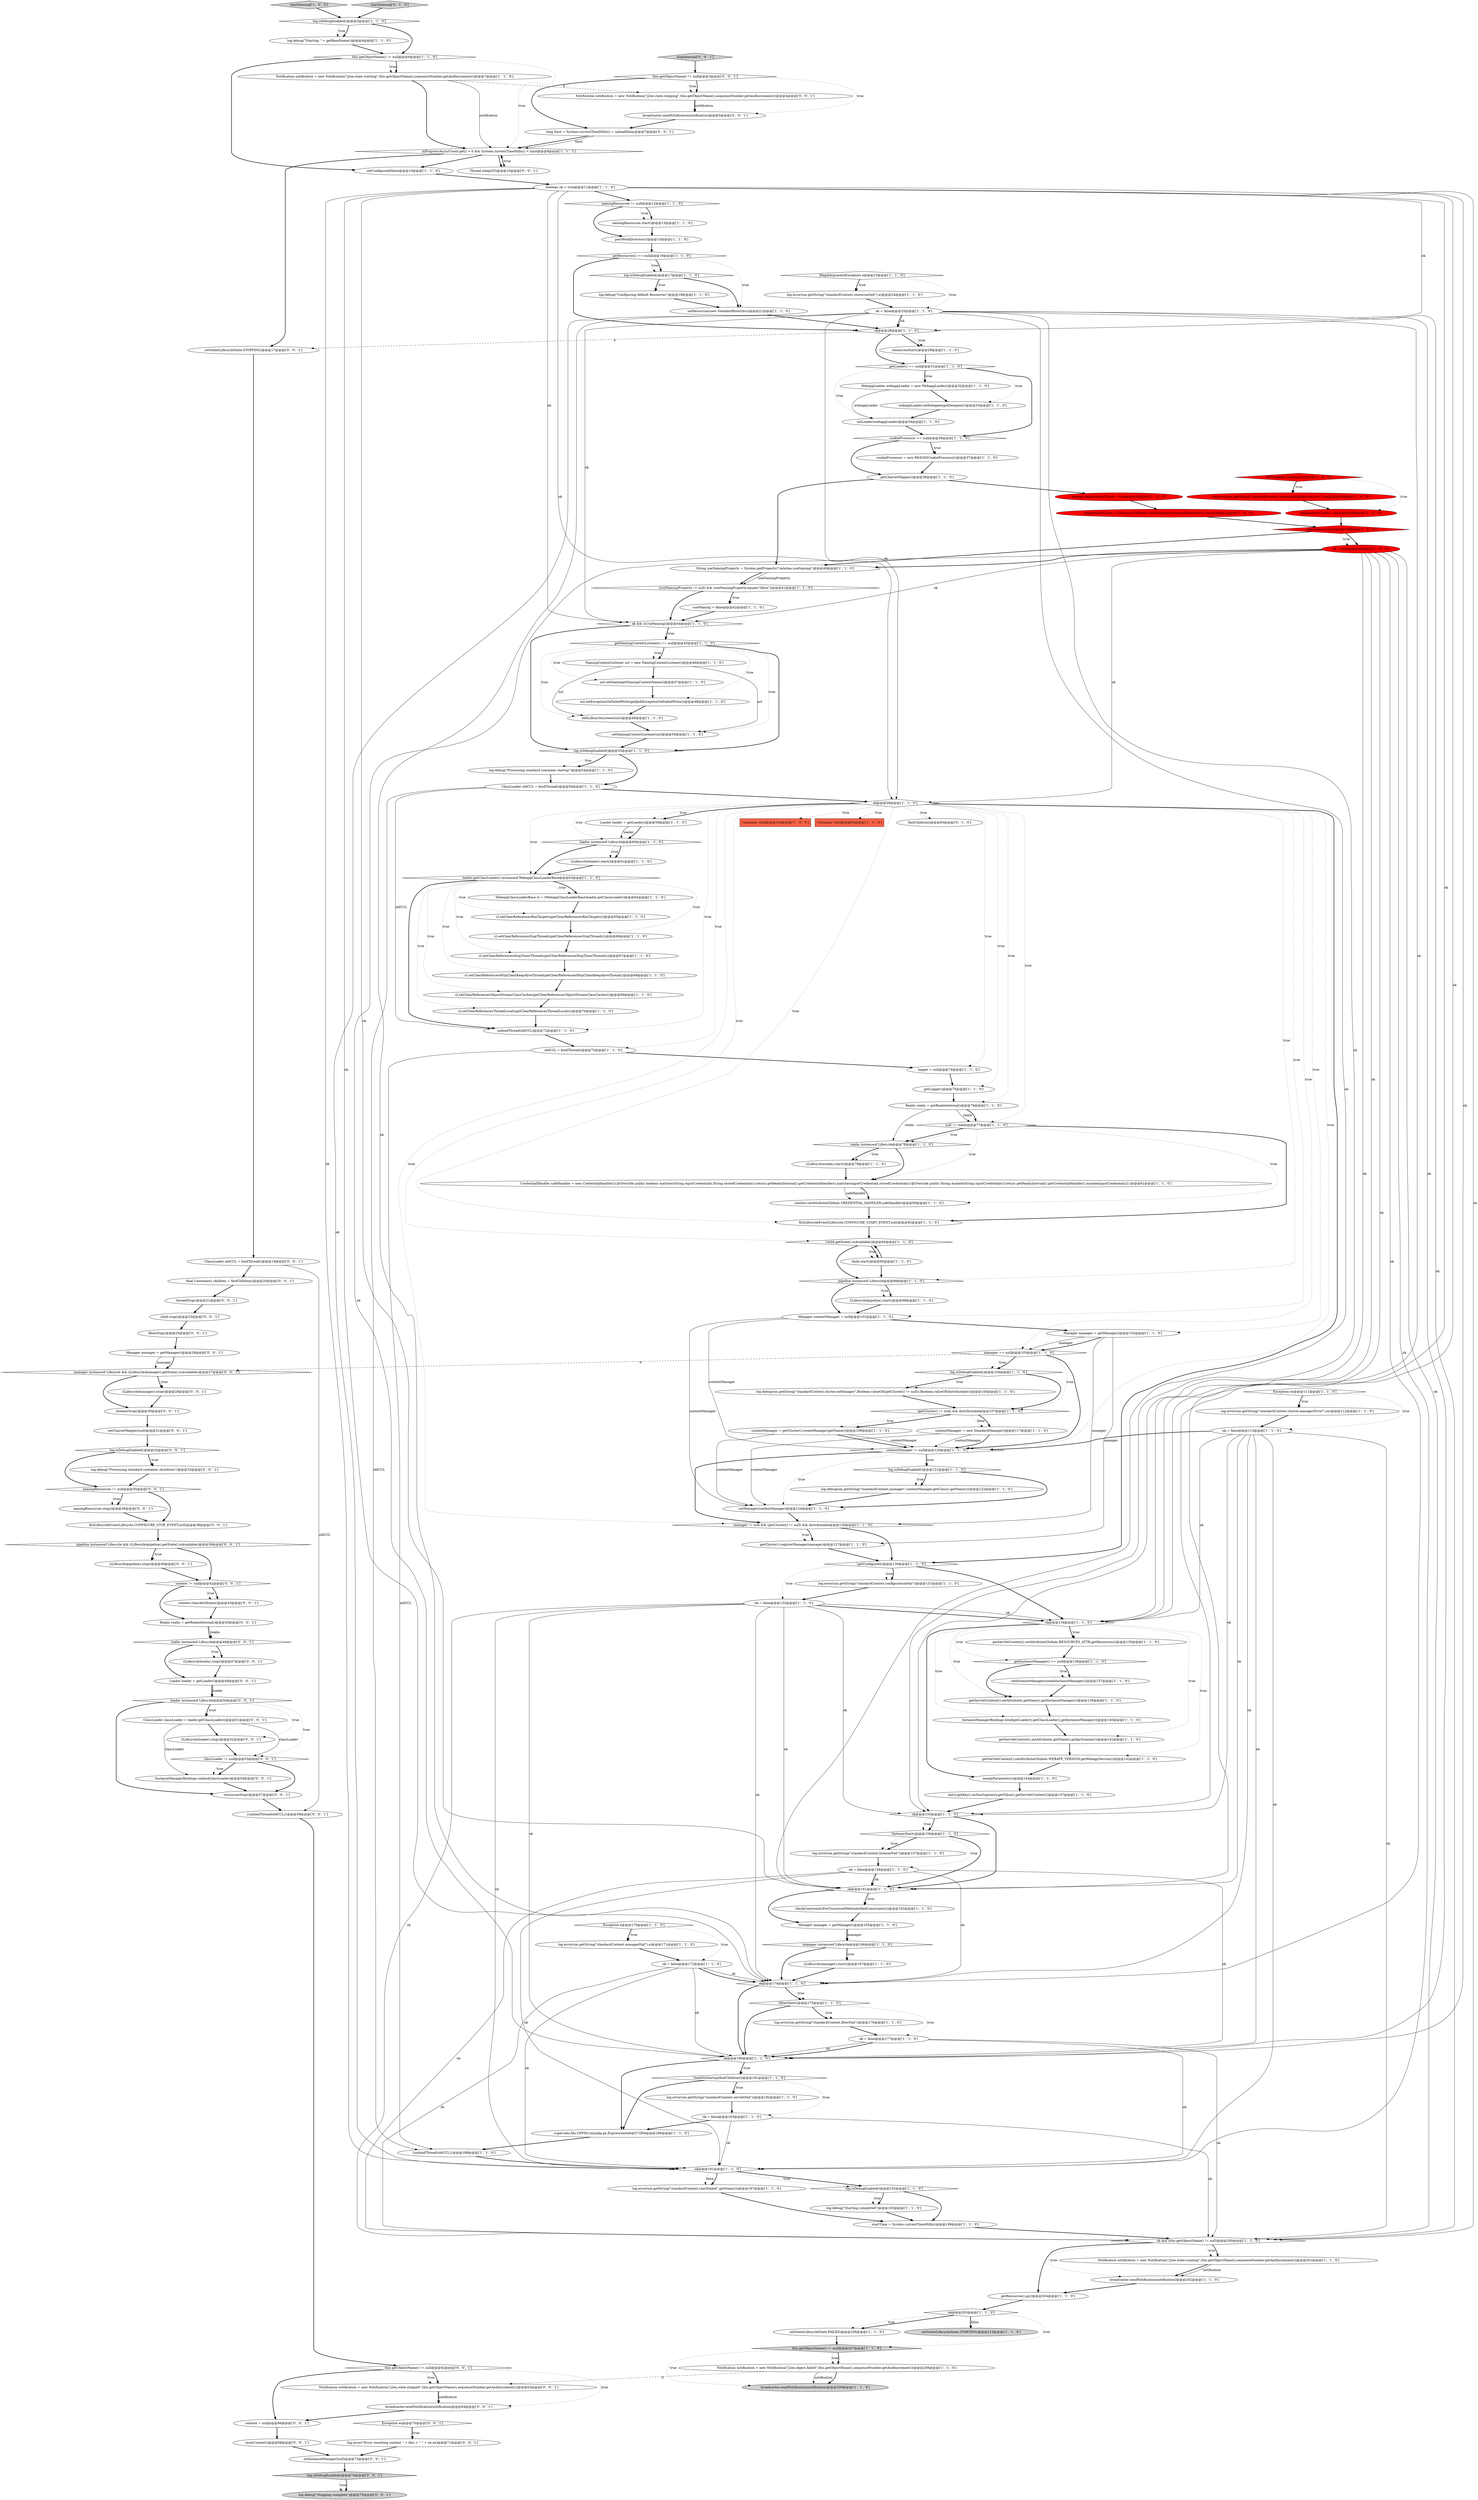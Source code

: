 digraph {
62 [style = filled, label = "IOException ioe@@@44@@@['1', '0', '0']", fillcolor = red, shape = diamond image = "AAA1AAABBB1BBB"];
108 [style = filled, label = "log.debug(sm.getString(\"standardContext.manager\",contextManager.getClass().getName()))@@@122@@@['1', '1', '0']", fillcolor = white, shape = ellipse image = "AAA0AAABBB1BBB"];
113 [style = filled, label = "setState(LifecycleState.STARTING)@@@213@@@['1', '1', '0']", fillcolor = lightgray, shape = ellipse image = "AAA0AAABBB1BBB"];
85 [style = filled, label = "Exception e@@@170@@@['1', '1', '0']", fillcolor = white, shape = diamond image = "AAA0AAABBB1BBB"];
182 [style = filled, label = "classLoader != null@@@53@@@['0', '0', '1']", fillcolor = white, shape = diamond image = "AAA0AAABBB3BBB"];
82 [style = filled, label = "boolean ok = true@@@11@@@['1', '1', '0']", fillcolor = white, shape = ellipse image = "AAA0AAABBB1BBB"];
2 [style = filled, label = "setResources(new StandardRoot(this))@@@21@@@['1', '1', '0']", fillcolor = white, shape = ellipse image = "AAA0AAABBB1BBB"];
140 [style = filled, label = "Notification notification = new Notification(\"j2ee.state.running\",this.getObjectName(),sequenceNumber.getAndIncrement())@@@201@@@['1', '1', '0']", fillcolor = white, shape = ellipse image = "AAA0AAABBB1BBB"];
106 [style = filled, label = "getLogger()@@@75@@@['1', '1', '0']", fillcolor = white, shape = ellipse image = "AAA0AAABBB1BBB"];
5 [style = filled, label = "WebappLoader webappLoader = new WebappLoader()@@@32@@@['1', '1', '0']", fillcolor = white, shape = ellipse image = "AAA0AAABBB1BBB"];
186 [style = filled, label = "this.getObjectName() != null@@@62@@@['0', '0', '1']", fillcolor = white, shape = diamond image = "AAA0AAABBB3BBB"];
123 [style = filled, label = "setConfigured(false)@@@10@@@['1', '1', '0']", fillcolor = white, shape = ellipse image = "AAA0AAABBB1BBB"];
148 [style = filled, label = "stopInternal['0', '0', '1']", fillcolor = lightgray, shape = diamond image = "AAA0AAABBB3BBB"];
8 [style = filled, label = "boolean dependencyCheck = true@@@40@@@['1', '0', '0']", fillcolor = red, shape = ellipse image = "AAA1AAABBB1BBB"];
74 [style = filled, label = "broadcaster.sendNotification(notification)@@@209@@@['1', '1', '0']", fillcolor = lightgray, shape = ellipse image = "AAA0AAABBB1BBB"];
48 [style = filled, label = "entry.getKey().onStartup(entry.getValue(),getServletContext())@@@147@@@['1', '1', '0']", fillcolor = white, shape = ellipse image = "AAA0AAABBB1BBB"];
35 [style = filled, label = "Container child@@@104@@@['1', '0', '0']", fillcolor = tomato, shape = box image = "AAA0AAABBB1BBB"];
121 [style = filled, label = "addLifecycleListener(ncl)@@@49@@@['1', '1', '0']", fillcolor = white, shape = ellipse image = "AAA0AAABBB1BBB"];
168 [style = filled, label = "{unbindThread(oldCCL)}@@@59@@@['0', '0', '1']", fillcolor = white, shape = ellipse image = "AAA0AAABBB3BBB"];
167 [style = filled, label = "((Lifecycle)loader).stop()@@@52@@@['0', '0', '1']", fillcolor = white, shape = ellipse image = "AAA0AAABBB3BBB"];
39 [style = filled, label = "ok = false@@@158@@@['1', '1', '0']", fillcolor = white, shape = ellipse image = "AAA0AAABBB1BBB"];
187 [style = filled, label = "manager instanceof Lifecycle && ((Lifecycle)manager).getState().isAvailable()@@@27@@@['0', '0', '1']", fillcolor = white, shape = diamond image = "AAA0AAABBB3BBB"];
71 [style = filled, label = "manager instanceof Lifecycle@@@166@@@['1', '1', '0']", fillcolor = white, shape = diamond image = "AAA0AAABBB1BBB"];
101 [style = filled, label = "Manager manager = getManager()@@@165@@@['1', '1', '0']", fillcolor = white, shape = ellipse image = "AAA0AAABBB1BBB"];
174 [style = filled, label = "Loader loader = getLoader()@@@49@@@['0', '0', '1']", fillcolor = white, shape = ellipse image = "AAA0AAABBB3BBB"];
152 [style = filled, label = "resetContext()@@@68@@@['0', '0', '1']", fillcolor = white, shape = ellipse image = "AAA0AAABBB3BBB"];
22 [style = filled, label = "Realm realm = getRealmInternal()@@@76@@@['1', '1', '0']", fillcolor = white, shape = ellipse image = "AAA0AAABBB1BBB"];
40 [style = filled, label = "log.debug(\"Processing standard container startup\")@@@54@@@['1', '1', '0']", fillcolor = white, shape = ellipse image = "AAA0AAABBB1BBB"];
129 [style = filled, label = "log.debug(\"Starting \" + getBaseName())@@@4@@@['1', '1', '0']", fillcolor = white, shape = ellipse image = "AAA0AAABBB1BBB"];
132 [style = filled, label = "NamingContextListener ncl = new NamingContextListener()@@@46@@@['1', '1', '0']", fillcolor = white, shape = ellipse image = "AAA0AAABBB1BBB"];
183 [style = filled, label = "broadcaster.sendNotification(notification)@@@5@@@['0', '0', '1']", fillcolor = white, shape = ellipse image = "AAA0AAABBB3BBB"];
188 [style = filled, label = "log.isDebugEnabled()@@@74@@@['0', '0', '1']", fillcolor = lightgray, shape = diamond image = "AAA0AAABBB3BBB"];
88 [style = filled, label = "getCharsetMapper()@@@39@@@['1', '1', '0']", fillcolor = white, shape = ellipse image = "AAA0AAABBB1BBB"];
142 [style = filled, label = "!ok@@@205@@@['1', '1', '0']", fillcolor = white, shape = diamond image = "AAA0AAABBB1BBB"];
149 [style = filled, label = "log.debug(\"Processing standard container shutdown\")@@@33@@@['0', '0', '1']", fillcolor = white, shape = ellipse image = "AAA0AAABBB3BBB"];
157 [style = filled, label = "setState(LifecycleState.STOPPING)@@@17@@@['0', '0', '1']", fillcolor = white, shape = ellipse image = "AAA0AAABBB3BBB"];
119 [style = filled, label = "cl.setClearReferencesStopTimerThreads(getClearReferencesStopTimerThreads())@@@67@@@['1', '1', '0']", fillcolor = white, shape = ellipse image = "AAA0AAABBB1BBB"];
70 [style = filled, label = "namingResources.start()@@@13@@@['1', '1', '0']", fillcolor = white, shape = ellipse image = "AAA0AAABBB1BBB"];
158 [style = filled, label = "fireLifecycleEvent(Lifecycle.CONFIGURE_STOP_EVENT,null)@@@38@@@['0', '0', '1']", fillcolor = white, shape = ellipse image = "AAA0AAABBB3BBB"];
28 [style = filled, label = "ok@@@180@@@['1', '1', '0']", fillcolor = white, shape = diamond image = "AAA0AAABBB1BBB"];
166 [style = filled, label = "this.getObjectName() != null@@@3@@@['0', '0', '1']", fillcolor = white, shape = diamond image = "AAA0AAABBB3BBB"];
177 [style = filled, label = "listenerStop()@@@30@@@['0', '0', '1']", fillcolor = white, shape = ellipse image = "AAA0AAABBB3BBB"];
139 [style = filled, label = "this.getObjectName() != null@@@6@@@['1', '1', '0']", fillcolor = white, shape = diamond image = "AAA0AAABBB1BBB"];
21 [style = filled, label = "log.error(sm.getString(\"standardContext.listenerFail\"))@@@157@@@['1', '1', '0']", fillcolor = white, shape = ellipse image = "AAA0AAABBB1BBB"];
68 [style = filled, label = "child.start()@@@95@@@['1', '1', '0']", fillcolor = white, shape = ellipse image = "AAA0AAABBB1BBB"];
51 [style = filled, label = "getResources().gc()@@@204@@@['1', '1', '0']", fillcolor = white, shape = ellipse image = "AAA0AAABBB1BBB"];
65 [style = filled, label = "ok = false@@@183@@@['1', '1', '0']", fillcolor = white, shape = ellipse image = "AAA0AAABBB1BBB"];
191 [style = filled, label = "Notification notification = new Notification(\"j2ee.state.stopped\",this.getObjectName(),sequenceNumber.getAndIncrement())@@@63@@@['0', '0', '1']", fillcolor = white, shape = ellipse image = "AAA0AAABBB3BBB"];
30 [style = filled, label = "log.error(sm.getString(\"standardContext.extensionValidationError\"),ioe)@@@45@@@['1', '0', '0']", fillcolor = red, shape = ellipse image = "AAA1AAABBB1BBB"];
91 [style = filled, label = "((Lifecycle)loader).start()@@@61@@@['1', '1', '0']", fillcolor = white, shape = ellipse image = "AAA0AAABBB1BBB"];
66 [style = filled, label = "manager == null@@@103@@@['1', '1', '0']", fillcolor = white, shape = diamond image = "AAA0AAABBB1BBB"];
9 [style = filled, label = "broadcaster.sendNotification(notification)@@@202@@@['1', '1', '0']", fillcolor = white, shape = ellipse image = "AAA0AAABBB1BBB"];
86 [style = filled, label = "startInternal['1', '0', '0']", fillcolor = lightgray, shape = diamond image = "AAA0AAABBB1BBB"];
29 [style = filled, label = "ok = false@@@132@@@['1', '1', '0']", fillcolor = white, shape = ellipse image = "AAA0AAABBB1BBB"];
19 [style = filled, label = "!child.getState().isAvailable()@@@94@@@['1', '1', '0']", fillcolor = white, shape = diamond image = "AAA0AAABBB1BBB"];
87 [style = filled, label = "super.edu.fdu.CPPDG.tinypdg.pe.ExpressionInfo@572f0d@@@186@@@['1', '1', '0']", fillcolor = white, shape = ellipse image = "AAA0AAABBB1BBB"];
156 [style = filled, label = "threadStop()@@@21@@@['0', '0', '1']", fillcolor = white, shape = ellipse image = "AAA0AAABBB3BBB"];
23 [style = filled, label = "{unbindThread(oldCCL)}@@@188@@@['1', '1', '0']", fillcolor = white, shape = ellipse image = "AAA0AAABBB1BBB"];
162 [style = filled, label = "resourcesStop()@@@57@@@['0', '0', '1']", fillcolor = white, shape = ellipse image = "AAA0AAABBB3BBB"];
181 [style = filled, label = "log.debug(\"Stopping complete\")@@@75@@@['0', '0', '1']", fillcolor = lightgray, shape = ellipse image = "AAA0AAABBB3BBB"];
12 [style = filled, label = "log.debug(\"Configuring default Resources\")@@@18@@@['1', '1', '0']", fillcolor = white, shape = ellipse image = "AAA0AAABBB1BBB"];
18 [style = filled, label = "InstanceManagerBindings.bind(getLoader().getClassLoader(),getInstanceManager())@@@140@@@['1', '1', '0']", fillcolor = white, shape = ellipse image = "AAA0AAABBB1BBB"];
25 [style = filled, label = "Notification notification = new Notification(\"j2ee.state.starting\",this.getObjectName(),sequenceNumber.getAndIncrement())@@@7@@@['1', '1', '0']", fillcolor = white, shape = ellipse image = "AAA0AAABBB1BBB"];
64 [style = filled, label = "((Lifecycle)pipeline).start()@@@99@@@['1', '1', '0']", fillcolor = white, shape = ellipse image = "AAA0AAABBB1BBB"];
116 [style = filled, label = "log.isDebugEnabled()@@@17@@@['1', '1', '0']", fillcolor = white, shape = diamond image = "AAA0AAABBB1BBB"];
171 [style = filled, label = "ClassLoader oldCCL = bindThread()@@@18@@@['0', '0', '1']", fillcolor = white, shape = ellipse image = "AAA0AAABBB3BBB"];
120 [style = filled, label = "ncl.setExceptionOnFailedWrite(getJndiExceptionOnFailedWrite())@@@48@@@['1', '1', '0']", fillcolor = white, shape = ellipse image = "AAA0AAABBB1BBB"];
42 [style = filled, label = "WebappClassLoaderBase cl = (WebappClassLoaderBase)loader.getClassLoader()@@@64@@@['1', '1', '0']", fillcolor = white, shape = ellipse image = "AAA0AAABBB1BBB"];
178 [style = filled, label = "namingResources != null@@@35@@@['0', '0', '1']", fillcolor = white, shape = diamond image = "AAA0AAABBB3BBB"];
98 [style = filled, label = "setState(LifecycleState.FAILED)@@@206@@@['1', '1', '0']", fillcolor = white, shape = ellipse image = "AAA0AAABBB1BBB"];
172 [style = filled, label = "InstanceManagerBindings.unbind(classLoader)@@@54@@@['0', '0', '1']", fillcolor = white, shape = ellipse image = "AAA0AAABBB3BBB"];
175 [style = filled, label = "log.error(\"Error resetting context \" + this + \" \" + ex,ex)@@@71@@@['0', '0', '1']", fillcolor = white, shape = ellipse image = "AAA0AAABBB3BBB"];
4 [style = filled, label = "((Lifecycle)manager).start()@@@167@@@['1', '1', '0']", fillcolor = white, shape = ellipse image = "AAA0AAABBB1BBB"];
89 [style = filled, label = "ok = false@@@49@@@['1', '0', '0']", fillcolor = red, shape = ellipse image = "AAA1AAABBB1BBB"];
97 [style = filled, label = "String useNamingProperty = System.getProperty(\"catalina.useNaming\")@@@40@@@['1', '1', '0']", fillcolor = white, shape = ellipse image = "AAA0AAABBB1BBB"];
36 [style = filled, label = "log.error(sm.getString(\"standardContext.startFailed\",getName()))@@@197@@@['1', '1', '0']", fillcolor = white, shape = ellipse image = "AAA0AAABBB1BBB"];
94 [style = filled, label = "contextManager != null@@@120@@@['1', '1', '0']", fillcolor = white, shape = diamond image = "AAA0AAABBB1BBB"];
76 [style = filled, label = "contextManager = getCluster().createManager(getName())@@@109@@@['1', '1', '0']", fillcolor = white, shape = ellipse image = "AAA0AAABBB1BBB"];
126 [style = filled, label = "getCluster().registerManager(manager)@@@127@@@['1', '1', '0']", fillcolor = white, shape = ellipse image = "AAA0AAABBB1BBB"];
118 [style = filled, label = "ok@@@155@@@['1', '1', '0']", fillcolor = white, shape = diamond image = "AAA0AAABBB1BBB"];
153 [style = filled, label = "realm instanceof Lifecycle@@@46@@@['0', '0', '1']", fillcolor = white, shape = diamond image = "AAA0AAABBB3BBB"];
84 [style = filled, label = "!getConfigured()@@@130@@@['1', '1', '0']", fillcolor = white, shape = diamond image = "AAA0AAABBB1BBB"];
150 [style = filled, label = "child.stop()@@@23@@@['0', '0', '1']", fillcolor = white, shape = ellipse image = "AAA0AAABBB3BBB"];
61 [style = filled, label = "IllegalArgumentException e@@@23@@@['1', '1', '0']", fillcolor = white, shape = diamond image = "AAA0AAABBB1BBB"];
78 [style = filled, label = "ok && isUseNaming()@@@44@@@['1', '1', '0']", fillcolor = white, shape = diamond image = "AAA0AAABBB1BBB"];
15 [style = filled, label = "getServletContext().setAttribute(Globals.RESOURCES_ATTR,getResources())@@@135@@@['1', '1', '0']", fillcolor = white, shape = ellipse image = "AAA0AAABBB1BBB"];
46 [style = filled, label = "checkConstraintsForUncoveredMethods(findConstraints())@@@162@@@['1', '1', '0']", fillcolor = white, shape = ellipse image = "AAA0AAABBB1BBB"];
58 [style = filled, label = "cookieProcessor == null@@@36@@@['1', '1', '0']", fillcolor = white, shape = diamond image = "AAA0AAABBB1BBB"];
146 [style = filled, label = "namingResources.stop()@@@36@@@['0', '0', '1']", fillcolor = white, shape = ellipse image = "AAA0AAABBB3BBB"];
179 [style = filled, label = "context != null@@@42@@@['0', '0', '1']", fillcolor = white, shape = diamond image = "AAA0AAABBB3BBB"];
159 [style = filled, label = "pipeline instanceof Lifecycle && ((Lifecycle)pipeline).getState().isAvailable()@@@39@@@['0', '0', '1']", fillcolor = white, shape = diamond image = "AAA0AAABBB3BBB"];
38 [style = filled, label = "getServletContext().setAttribute(.getName(),getJarScanner())@@@141@@@['1', '1', '0']", fillcolor = white, shape = ellipse image = "AAA0AAABBB1BBB"];
134 [style = filled, label = "mergeParameters()@@@144@@@['1', '1', '0']", fillcolor = white, shape = ellipse image = "AAA0AAABBB1BBB"];
75 [style = filled, label = "getResources() == null@@@16@@@['1', '1', '0']", fillcolor = white, shape = diamond image = "AAA0AAABBB1BBB"];
102 [style = filled, label = "log.isDebugEnabled()@@@3@@@['1', '1', '0']", fillcolor = white, shape = diamond image = "AAA0AAABBB1BBB"];
83 [style = filled, label = "getLoader() == null@@@31@@@['1', '1', '0']", fillcolor = white, shape = diamond image = "AAA0AAABBB1BBB"];
10 [style = filled, label = "cl.setClearReferencesHttpClientKeepAliveThread(getClearReferencesHttpClientKeepAliveThread())@@@68@@@['1', '1', '0']", fillcolor = white, shape = ellipse image = "AAA0AAABBB1BBB"];
136 [style = filled, label = "log.error(sm.getString(\"standardContext.servletFail\"))@@@182@@@['1', '1', '0']", fillcolor = white, shape = ellipse image = "AAA0AAABBB1BBB"];
20 [style = filled, label = "setInstanceManager(createInstanceManager())@@@137@@@['1', '1', '0']", fillcolor = white, shape = ellipse image = "AAA0AAABBB1BBB"];
124 [style = filled, label = "inProgressAsyncCount.get() > 0 && System.currentTimeMillis() < limit@@@8@@@['1', '1', '1']", fillcolor = white, shape = diamond image = "AAA0AAABBB1BBB"];
41 [style = filled, label = "getNamingContextListener() == null@@@45@@@['1', '1', '0']", fillcolor = white, shape = diamond image = "AAA0AAABBB1BBB"];
14 [style = filled, label = "contextManager = new StandardManager()@@@117@@@['1', '1', '0']", fillcolor = white, shape = ellipse image = "AAA0AAABBB1BBB"];
141 [style = filled, label = "setLoader(webappLoader)@@@34@@@['1', '1', '0']", fillcolor = white, shape = ellipse image = "AAA0AAABBB1BBB"];
69 [style = filled, label = "null != realm@@@77@@@['1', '1', '0']", fillcolor = white, shape = diamond image = "AAA0AAABBB1BBB"];
77 [style = filled, label = "context.setAttribute(Globals.CREDENTIAL_HANDLER,safeHandler)@@@90@@@['1', '1', '0']", fillcolor = white, shape = ellipse image = "AAA0AAABBB1BBB"];
72 [style = filled, label = "loader.getClassLoader() instanceof WebappClassLoaderBase@@@63@@@['1', '1', '0']", fillcolor = white, shape = diamond image = "AAA0AAABBB1BBB"];
54 [style = filled, label = "getServletContext().setAttribute(.getName(),getInstanceManager())@@@139@@@['1', '1', '0']", fillcolor = white, shape = ellipse image = "AAA0AAABBB1BBB"];
24 [style = filled, label = "Loader loader = getLoader()@@@59@@@['1', '1', '0']", fillcolor = white, shape = ellipse image = "AAA0AAABBB1BBB"];
125 [style = filled, label = "cl.setClearReferencesObjectStreamClassCaches(getClearReferencesObjectStreamClassCaches())@@@69@@@['1', '1', '0']", fillcolor = white, shape = ellipse image = "AAA0AAABBB1BBB"];
17 [style = filled, label = "unbindThread(oldCCL)@@@72@@@['1', '1', '0']", fillcolor = white, shape = ellipse image = "AAA0AAABBB1BBB"];
122 [style = filled, label = "ok = false@@@177@@@['1', '1', '0']", fillcolor = white, shape = ellipse image = "AAA0AAABBB1BBB"];
80 [style = filled, label = "!loadOnStartup(findChildren())@@@181@@@['1', '1', '0']", fillcolor = white, shape = diamond image = "AAA0AAABBB1BBB"];
67 [style = filled, label = "!listenerStart()@@@156@@@['1', '1', '0']", fillcolor = white, shape = diamond image = "AAA0AAABBB1BBB"];
33 [style = filled, label = "getServletContext().setAttribute(Globals.WEBAPP_VERSION,getWebappVersion())@@@142@@@['1', '1', '0']", fillcolor = white, shape = ellipse image = "AAA0AAABBB1BBB"];
176 [style = filled, label = "long limit = System.currentTimeMillis() + unloadDelay@@@7@@@['0', '0', '1']", fillcolor = white, shape = ellipse image = "AAA0AAABBB3BBB"];
190 [style = filled, label = "final Container(( children = findChildren()@@@20@@@['0', '0', '1']", fillcolor = white, shape = ellipse image = "AAA0AAABBB3BBB"];
169 [style = filled, label = "setCharsetMapper(null)@@@31@@@['0', '0', '1']", fillcolor = white, shape = ellipse image = "AAA0AAABBB3BBB"];
3 [style = filled, label = "ok = false@@@25@@@['1', '1', '0']", fillcolor = white, shape = ellipse image = "AAA0AAABBB1BBB"];
79 [style = filled, label = "((Lifecycle)realm).start()@@@79@@@['1', '1', '0']", fillcolor = white, shape = ellipse image = "AAA0AAABBB1BBB"];
160 [style = filled, label = "context = null@@@66@@@['0', '0', '1']", fillcolor = white, shape = ellipse image = "AAA0AAABBB3BBB"];
111 [style = filled, label = "!filterStart()@@@175@@@['1', '1', '0']", fillcolor = white, shape = diamond image = "AAA0AAABBB1BBB"];
55 [style = filled, label = "dependencyCheck = ExtensionValidator.validateApplication(getResources(),this)@@@42@@@['1', '0', '0']", fillcolor = red, shape = ellipse image = "AAA1AAABBB1BBB"];
56 [style = filled, label = "oldCCL = bindThread()@@@73@@@['1', '1', '0']", fillcolor = white, shape = ellipse image = "AAA0AAABBB1BBB"];
115 [style = filled, label = "log.error(sm.getString(\"standardContext.configurationFail\"))@@@131@@@['1', '1', '0']", fillcolor = white, shape = ellipse image = "AAA0AAABBB1BBB"];
161 [style = filled, label = "ClassLoader classLoader = loader.getClassLoader()@@@51@@@['0', '0', '1']", fillcolor = white, shape = ellipse image = "AAA0AAABBB3BBB"];
34 [style = filled, label = "startTime = System.currentTimeMillis()@@@199@@@['1', '1', '0']", fillcolor = white, shape = ellipse image = "AAA0AAABBB1BBB"];
32 [style = filled, label = "cl.setClearReferencesStopThreads(getClearReferencesStopThreads())@@@66@@@['1', '1', '0']", fillcolor = white, shape = ellipse image = "AAA0AAABBB1BBB"];
100 [style = filled, label = "namingResources != null@@@12@@@['1', '1', '0']", fillcolor = white, shape = diamond image = "AAA0AAABBB1BBB"];
107 [style = filled, label = "log.isDebugEnabled()@@@192@@@['1', '1', '0']", fillcolor = white, shape = diamond image = "AAA0AAABBB1BBB"];
170 [style = filled, label = "Exception ex@@@70@@@['0', '0', '1']", fillcolor = white, shape = diamond image = "AAA0AAABBB3BBB"];
165 [style = filled, label = "Manager manager = getManager()@@@26@@@['0', '0', '1']", fillcolor = white, shape = ellipse image = "AAA0AAABBB3BBB"];
27 [style = filled, label = "log.isDebugEnabled()@@@121@@@['1', '1', '0']", fillcolor = white, shape = diamond image = "AAA0AAABBB1BBB"];
47 [style = filled, label = "ok = false@@@172@@@['1', '1', '0']", fillcolor = white, shape = ellipse image = "AAA0AAABBB1BBB"];
184 [style = filled, label = "log.isDebugEnabled()@@@32@@@['0', '0', '1']", fillcolor = white, shape = diamond image = "AAA0AAABBB3BBB"];
137 [style = filled, label = "dependencyCheck = false@@@46@@@['1', '0', '0']", fillcolor = red, shape = ellipse image = "AAA1AAABBB1BBB"];
92 [style = filled, label = "log.isDebugEnabled()@@@53@@@['1', '1', '0']", fillcolor = white, shape = diamond image = "AAA0AAABBB1BBB"];
11 [style = filled, label = "manager != null && (getCluster() != null) && distributable@@@126@@@['1', '1', '0']", fillcolor = white, shape = diamond image = "AAA0AAABBB1BBB"];
109 [style = filled, label = "CredentialHandler safeHandler = new CredentialHandler(){@Override public boolean matches(String inputCredentials,String storedCredentials){return getRealmInternal().getCredentialHandler().matches(inputCredentials,storedCredentials)}@Override public String mutate(String inputCredentials){return getRealmInternal().getCredentialHandler().mutate(inputCredentials)}}@@@81@@@['1', '1', '0']", fillcolor = white, shape = ellipse image = "AAA0AAABBB1BBB"];
133 [style = filled, label = "Manager manager = getManager()@@@102@@@['1', '1', '0']", fillcolor = white, shape = ellipse image = "AAA0AAABBB1BBB"];
90 [style = filled, label = "log.error(sm.getString(\"standardContext.cluster.managerError\"),ex)@@@112@@@['1', '1', '0']", fillcolor = white, shape = ellipse image = "AAA0AAABBB1BBB"];
138 [style = filled, label = "ok@@@134@@@['1', '1', '0']", fillcolor = white, shape = diamond image = "AAA0AAABBB1BBB"];
173 [style = filled, label = "Notification notification = new Notification(\"j2ee.state.stopping\",this.getObjectName(),sequenceNumber.getAndIncrement())@@@4@@@['0', '0', '1']", fillcolor = white, shape = ellipse image = "AAA0AAABBB3BBB"];
151 [style = filled, label = "loader instanceof Lifecycle@@@50@@@['0', '0', '1']", fillcolor = white, shape = diamond image = "AAA0AAABBB3BBB"];
130 [style = filled, label = "!dependencyCheck@@@48@@@['1', '0', '0']", fillcolor = red, shape = diamond image = "AAA1AAABBB1BBB"];
110 [style = filled, label = "log.debug(sm.getString(\"standardContext.cluster.noManager\",Boolean.valueOf((getCluster() != null)),Boolean.valueOf(distributable)))@@@105@@@['1', '1', '0']", fillcolor = white, shape = ellipse image = "AAA0AAABBB1BBB"];
26 [style = filled, label = "ok@@@58@@@['1', '1', '0']", fillcolor = white, shape = diamond image = "AAA0AAABBB1BBB"];
13 [style = filled, label = "resourcesStart()@@@29@@@['1', '1', '0']", fillcolor = white, shape = ellipse image = "AAA0AAABBB1BBB"];
45 [style = filled, label = "cl.setClearReferencesThreadLocals(getClearReferencesThreadLocals())@@@70@@@['1', '1', '0']", fillcolor = white, shape = ellipse image = "AAA0AAABBB1BBB"];
93 [style = filled, label = "Manager contextManager = null@@@101@@@['1', '1', '0']", fillcolor = white, shape = ellipse image = "AAA0AAABBB1BBB"];
37 [style = filled, label = "Exception ex@@@111@@@['1', '1', '0']", fillcolor = white, shape = diamond image = "AAA0AAABBB1BBB"];
105 [style = filled, label = "ncl.setName(getNamingContextName())@@@47@@@['1', '1', '0']", fillcolor = white, shape = ellipse image = "AAA0AAABBB1BBB"];
135 [style = filled, label = "log.error(sm.getString(\"standardContext.filterFail\"))@@@176@@@['1', '1', '0']", fillcolor = white, shape = ellipse image = "AAA0AAABBB1BBB"];
49 [style = filled, label = "ok && (this.getObjectName() != null)@@@200@@@['1', '1', '0']", fillcolor = white, shape = diamond image = "AAA0AAABBB1BBB"];
99 [style = filled, label = "this.getObjectName() != null@@@207@@@['1', '1', '0']", fillcolor = lightgray, shape = diamond image = "AAA0AAABBB1BBB"];
114 [style = filled, label = "ok@@@28@@@['1', '1', '0']", fillcolor = white, shape = diamond image = "AAA0AAABBB1BBB"];
63 [style = filled, label = "ClassLoader oldCCL = bindThread()@@@56@@@['1', '1', '0']", fillcolor = white, shape = ellipse image = "AAA0AAABBB1BBB"];
31 [style = filled, label = "postWorkDirectory()@@@15@@@['1', '1', '0']", fillcolor = white, shape = ellipse image = "AAA0AAABBB1BBB"];
95 [style = filled, label = "setManager(contextManager)@@@124@@@['1', '1', '0']", fillcolor = white, shape = ellipse image = "AAA0AAABBB1BBB"];
52 [style = filled, label = "fireLifecycleEvent(Lifecycle.CONFIGURE_START_EVENT,null)@@@92@@@['1', '1', '0']", fillcolor = white, shape = ellipse image = "AAA0AAABBB1BBB"];
128 [style = filled, label = "log.error(sm.getString(\"standardContext.resourcesInit\"),e)@@@24@@@['1', '1', '0']", fillcolor = white, shape = ellipse image = "AAA0AAABBB1BBB"];
164 [style = filled, label = "setInstanceManager(null)@@@73@@@['0', '0', '1']", fillcolor = white, shape = ellipse image = "AAA0AAABBB3BBB"];
50 [style = filled, label = "log.debug(\"Starting completed\")@@@193@@@['1', '1', '0']", fillcolor = white, shape = ellipse image = "AAA0AAABBB1BBB"];
44 [style = filled, label = "pipeline instanceof Lifecycle@@@98@@@['1', '1', '0']", fillcolor = white, shape = diamond image = "AAA0AAABBB1BBB"];
180 [style = filled, label = "Thread.sleep(50)@@@10@@@['0', '0', '1']", fillcolor = white, shape = ellipse image = "AAA0AAABBB3BBB"];
43 [style = filled, label = "getInstanceManager() == null@@@136@@@['1', '1', '0']", fillcolor = white, shape = diamond image = "AAA0AAABBB1BBB"];
96 [style = filled, label = "Container child@@@93@@@['1', '1', '0']", fillcolor = tomato, shape = box image = "AAA0AAABBB1BBB"];
143 [style = filled, label = "findChildren()@@@93@@@['0', '1', '0']", fillcolor = white, shape = ellipse image = "AAA0AAABBB2BBB"];
145 [style = filled, label = "((Lifecycle)manager).stop()@@@28@@@['0', '0', '1']", fillcolor = white, shape = ellipse image = "AAA0AAABBB3BBB"];
112 [style = filled, label = "ok = false@@@113@@@['1', '1', '0']", fillcolor = white, shape = ellipse image = "AAA0AAABBB1BBB"];
154 [style = filled, label = "filterStop()@@@25@@@['0', '0', '1']", fillcolor = white, shape = ellipse image = "AAA0AAABBB3BBB"];
53 [style = filled, label = "useNaming = false@@@42@@@['1', '1', '0']", fillcolor = white, shape = ellipse image = "AAA0AAABBB1BBB"];
127 [style = filled, label = "loader instanceof Lifecycle@@@60@@@['1', '1', '0']", fillcolor = white, shape = diamond image = "AAA0AAABBB1BBB"];
57 [style = filled, label = "ok@@@191@@@['1', '1', '0']", fillcolor = white, shape = diamond image = "AAA0AAABBB1BBB"];
131 [style = filled, label = "ok@@@161@@@['1', '1', '0']", fillcolor = white, shape = diamond image = "AAA0AAABBB1BBB"];
73 [style = filled, label = "logger = null@@@74@@@['1', '1', '0']", fillcolor = white, shape = ellipse image = "AAA0AAABBB1BBB"];
16 [style = filled, label = "(useNamingProperty != null) && (useNamingProperty.equals(\"false\"))@@@41@@@['1', '1', '0']", fillcolor = white, shape = diamond image = "AAA0AAABBB1BBB"];
185 [style = filled, label = "((Lifecycle)pipeline).stop()@@@40@@@['0', '0', '1']", fillcolor = white, shape = ellipse image = "AAA0AAABBB3BBB"];
59 [style = filled, label = "cl.setClearReferencesRmiTargets(getClearReferencesRmiTargets())@@@65@@@['1', '1', '0']", fillcolor = white, shape = ellipse image = "AAA0AAABBB1BBB"];
144 [style = filled, label = "startInternal['0', '1', '0']", fillcolor = lightgray, shape = diamond image = "AAA0AAABBB2BBB"];
104 [style = filled, label = "realm instanceof Lifecycle@@@78@@@['1', '1', '0']", fillcolor = white, shape = diamond image = "AAA0AAABBB1BBB"];
117 [style = filled, label = "cookieProcessor = new Rfc6265CookieProcessor()@@@37@@@['1', '1', '0']", fillcolor = white, shape = ellipse image = "AAA0AAABBB1BBB"];
60 [style = filled, label = "log.error(sm.getString(\"standardContext.managerFail\"),e)@@@171@@@['1', '1', '0']", fillcolor = white, shape = ellipse image = "AAA0AAABBB1BBB"];
147 [style = filled, label = "Realm realm = getRealmInternal()@@@45@@@['0', '0', '1']", fillcolor = white, shape = ellipse image = "AAA0AAABBB3BBB"];
6 [style = filled, label = "ok@@@174@@@['1', '1', '0']", fillcolor = white, shape = diamond image = "AAA0AAABBB1BBB"];
7 [style = filled, label = "setNamingContextListener(ncl)@@@50@@@['1', '1', '0']", fillcolor = white, shape = ellipse image = "AAA0AAABBB1BBB"];
189 [style = filled, label = "context.clearAttributes()@@@43@@@['0', '0', '1']", fillcolor = white, shape = ellipse image = "AAA0AAABBB3BBB"];
0 [style = filled, label = "webappLoader.setDelegate(getDelegate())@@@33@@@['1', '1', '0']", fillcolor = white, shape = ellipse image = "AAA0AAABBB1BBB"];
1 [style = filled, label = "(getCluster() != null) && distributable@@@107@@@['1', '1', '0']", fillcolor = white, shape = diamond image = "AAA0AAABBB1BBB"];
103 [style = filled, label = "log.isDebugEnabled()@@@104@@@['1', '1', '0']", fillcolor = white, shape = diamond image = "AAA0AAABBB1BBB"];
155 [style = filled, label = "((Lifecycle)realm).stop()@@@47@@@['0', '0', '1']", fillcolor = white, shape = ellipse image = "AAA0AAABBB3BBB"];
81 [style = filled, label = "Notification notification = new Notification(\"j2ee.object.failed\",this.getObjectName(),sequenceNumber.getAndIncrement())@@@208@@@['1', '1', '0']", fillcolor = white, shape = ellipse image = "AAA0AAABBB1BBB"];
163 [style = filled, label = "broadcaster.sendNotification(notification)@@@64@@@['0', '0', '1']", fillcolor = white, shape = ellipse image = "AAA0AAABBB3BBB"];
186->163 [style = dotted, label="true"];
3->138 [style = solid, label="ok"];
115->29 [style = bold, label=""];
132->7 [style = solid, label="ncl"];
182->162 [style = bold, label=""];
179->189 [style = bold, label=""];
110->1 [style = bold, label=""];
141->58 [style = bold, label=""];
26->22 [style = dotted, label="true"];
134->48 [style = bold, label=""];
44->64 [style = dotted, label="true"];
116->2 [style = bold, label=""];
29->138 [style = solid, label="ok"];
23->57 [style = bold, label=""];
6->111 [style = dotted, label="true"];
94->27 [style = bold, label=""];
132->105 [style = bold, label=""];
103->1 [style = bold, label=""];
69->109 [style = dotted, label="true"];
139->25 [style = dotted, label="true"];
82->28 [style = solid, label="ok"];
114->13 [style = bold, label=""];
133->66 [style = bold, label=""];
92->40 [style = dotted, label="true"];
175->164 [style = bold, label=""];
88->97 [style = bold, label=""];
62->30 [style = bold, label=""];
59->32 [style = bold, label=""];
28->80 [style = dotted, label="true"];
65->49 [style = solid, label="ok"];
151->161 [style = bold, label=""];
107->50 [style = dotted, label="true"];
80->136 [style = bold, label=""];
39->28 [style = solid, label="ok"];
187->145 [style = dotted, label="true"];
122->57 [style = solid, label="ok"];
98->99 [style = bold, label=""];
124->180 [style = dotted, label="true"];
52->19 [style = bold, label=""];
16->78 [style = bold, label=""];
173->183 [style = bold, label=""];
76->95 [style = solid, label="contextManager"];
72->32 [style = dotted, label="true"];
165->187 [style = solid, label="manager"];
82->118 [style = solid, label="ok"];
114->83 [style = bold, label=""];
114->157 [style = dashed, label="0"];
82->26 [style = solid, label="ok"];
124->157 [style = bold, label=""];
71->4 [style = dotted, label="true"];
67->39 [style = dotted, label="true"];
111->122 [style = dotted, label="true"];
171->190 [style = bold, label=""];
159->185 [style = bold, label=""];
2->114 [style = bold, label=""];
7->92 [style = bold, label=""];
29->138 [style = bold, label=""];
109->77 [style = solid, label="safeHandler"];
82->6 [style = solid, label="ok"];
170->175 [style = bold, label=""];
185->179 [style = bold, label=""];
112->28 [style = solid, label="ok"];
94->95 [style = dotted, label="true"];
138->15 [style = bold, label=""];
68->44 [style = bold, label=""];
179->189 [style = dotted, label="true"];
63->17 [style = solid, label="oldCCL"];
29->131 [style = solid, label="ok"];
3->49 [style = solid, label="ok"];
80->65 [style = dotted, label="true"];
169->184 [style = bold, label=""];
39->49 [style = solid, label="ok"];
161->182 [style = solid, label="classLoader"];
72->42 [style = dotted, label="true"];
108->95 [style = bold, label=""];
11->126 [style = bold, label=""];
81->74 [style = bold, label=""];
27->108 [style = dotted, label="true"];
20->54 [style = bold, label=""];
165->187 [style = bold, label=""];
157->171 [style = bold, label=""];
26->35 [style = dotted, label="true"];
82->57 [style = solid, label="ok"];
43->54 [style = bold, label=""];
72->125 [style = dotted, label="true"];
6->111 [style = bold, label=""];
95->11 [style = bold, label=""];
56->73 [style = bold, label=""];
66->1 [style = dotted, label="true"];
27->108 [style = bold, label=""];
184->178 [style = bold, label=""];
170->175 [style = dotted, label="true"];
112->138 [style = solid, label="ok"];
80->87 [style = bold, label=""];
111->28 [style = bold, label=""];
58->117 [style = dotted, label="true"];
127->91 [style = dotted, label="true"];
93->95 [style = solid, label="contextManager"];
87->23 [style = bold, label=""];
164->188 [style = bold, label=""];
135->122 [style = bold, label=""];
43->20 [style = dotted, label="true"];
57->36 [style = bold, label=""];
138->18 [style = dotted, label="true"];
78->41 [style = dotted, label="true"];
89->78 [style = solid, label="ok"];
22->104 [style = solid, label="realm"];
131->46 [style = dotted, label="true"];
11->126 [style = dotted, label="true"];
41->121 [style = dotted, label="true"];
103->110 [style = bold, label=""];
131->101 [style = bold, label=""];
138->33 [style = dotted, label="true"];
172->162 [style = bold, label=""];
166->173 [style = bold, label=""];
139->124 [style = dotted, label="true"];
99->81 [style = dotted, label="true"];
89->118 [style = solid, label="ok"];
159->179 [style = bold, label=""];
30->137 [style = bold, label=""];
122->28 [style = solid, label="ok"];
91->72 [style = bold, label=""];
66->103 [style = dotted, label="true"];
67->131 [style = bold, label=""];
153->174 [style = bold, label=""];
57->36 [style = dotted, label="false"];
3->78 [style = solid, label="ok"];
105->120 [style = bold, label=""];
26->19 [style = dotted, label="true"];
186->160 [style = bold, label=""];
82->131 [style = solid, label="ok"];
61->128 [style = bold, label=""];
104->79 [style = dotted, label="true"];
5->141 [style = solid, label="webappLoader"];
89->138 [style = solid, label="ok"];
174->151 [style = solid, label="loader"];
162->168 [style = bold, label=""];
37->90 [style = dotted, label="true"];
72->17 [style = bold, label=""];
19->44 [style = bold, label=""];
61->3 [style = dotted, label="true"];
154->165 [style = bold, label=""];
78->41 [style = bold, label=""];
89->57 [style = solid, label="ok"];
26->56 [style = dotted, label="true"];
12->2 [style = bold, label=""];
65->87 [style = bold, label=""];
32->119 [style = bold, label=""];
94->27 [style = dotted, label="true"];
116->12 [style = bold, label=""];
45->17 [style = bold, label=""];
178->158 [style = bold, label=""];
159->185 [style = dotted, label="true"];
130->89 [style = bold, label=""];
118->67 [style = bold, label=""];
156->150 [style = bold, label=""];
138->43 [style = dotted, label="true"];
18->38 [style = bold, label=""];
187->145 [style = bold, label=""];
62->30 [style = dotted, label="true"];
142->98 [style = bold, label=""];
152->164 [style = bold, label=""];
72->119 [style = dotted, label="true"];
26->44 [style = dotted, label="true"];
14->94 [style = solid, label="contextManager"];
191->163 [style = bold, label=""];
191->163 [style = solid, label="notification"];
161->167 [style = bold, label=""];
89->28 [style = solid, label="ok"];
124->123 [style = bold, label=""];
41->7 [style = dotted, label="true"];
100->31 [style = bold, label=""];
112->49 [style = solid, label="ok"];
176->124 [style = bold, label=""];
133->126 [style = solid, label="manager"];
85->60 [style = dotted, label="true"];
1->76 [style = bold, label=""];
29->6 [style = solid, label="ok"];
8->55 [style = bold, label=""];
19->68 [style = dotted, label="true"];
37->112 [style = dotted, label="true"];
39->57 [style = solid, label="ok"];
148->166 [style = bold, label=""];
151->182 [style = dotted, label="true"];
63->26 [style = bold, label=""];
49->9 [style = dotted, label="true"];
75->114 [style = bold, label=""];
97->16 [style = solid, label="useNamingProperty"];
41->105 [style = dotted, label="true"];
171->168 [style = solid, label="oldCCL"];
140->9 [style = bold, label=""];
178->146 [style = dotted, label="true"];
166->173 [style = dotted, label="true"];
26->93 [style = dotted, label="true"];
16->53 [style = dotted, label="true"];
88->8 [style = bold, label=""];
61->128 [style = dotted, label="true"];
163->160 [style = bold, label=""];
29->28 [style = solid, label="ok"];
75->2 [style = dotted, label="true"];
41->92 [style = bold, label=""];
173->183 [style = solid, label="notification"];
81->191 [style = dashed, label="0"];
166->183 [style = dotted, label="true"];
42->59 [style = bold, label=""];
153->155 [style = bold, label=""];
174->151 [style = bold, label=""];
102->129 [style = bold, label=""];
124->180 [style = bold, label=""];
149->178 [style = bold, label=""];
66->103 [style = bold, label=""];
68->19 [style = bold, label=""];
58->117 [style = bold, label=""];
182->172 [style = bold, label=""];
67->21 [style = bold, label=""];
184->149 [style = dotted, label="true"];
118->131 [style = bold, label=""];
122->28 [style = bold, label=""];
112->118 [style = solid, label="ok"];
166->176 [style = bold, label=""];
112->94 [style = bold, label=""];
3->114 [style = solid, label="ok"];
177->169 [style = bold, label=""];
83->5 [style = dotted, label="true"];
69->77 [style = dotted, label="true"];
47->28 [style = solid, label="ok"];
1->14 [style = dotted, label="false"];
137->130 [style = bold, label=""];
1->14 [style = bold, label=""];
17->56 [style = bold, label=""];
69->52 [style = bold, label=""];
107->34 [style = bold, label=""];
102->129 [style = dotted, label="true"];
6->28 [style = bold, label=""];
120->121 [style = bold, label=""];
29->57 [style = solid, label="ok"];
182->172 [style = dotted, label="true"];
57->107 [style = bold, label=""];
39->131 [style = solid, label="ok"];
48->118 [style = bold, label=""];
151->167 [style = dotted, label="true"];
84->115 [style = dotted, label="true"];
180->124 [style = bold, label=""];
82->114 [style = solid, label="ok"];
24->127 [style = bold, label=""];
133->11 [style = solid, label="manager"];
41->132 [style = dotted, label="true"];
90->112 [style = bold, label=""];
24->127 [style = solid, label="loader"];
129->139 [style = bold, label=""];
78->92 [style = bold, label=""];
14->94 [style = bold, label=""];
121->7 [style = bold, label=""];
81->74 [style = solid, label="notification"];
150->154 [style = bold, label=""];
138->134 [style = bold, label=""];
65->57 [style = solid, label="ok"];
140->9 [style = solid, label="notification"];
26->24 [style = dotted, label="true"];
41->132 [style = bold, label=""];
70->31 [style = bold, label=""];
72->10 [style = dotted, label="true"];
139->25 [style = bold, label=""];
25->124 [style = bold, label=""];
25->124 [style = solid, label="notification"];
114->13 [style = dotted, label="true"];
112->57 [style = solid, label="ok"];
47->6 [style = solid, label="ok"];
10->125 [style = bold, label=""];
168->186 [style = bold, label=""];
28->80 [style = bold, label=""];
47->6 [style = bold, label=""];
9->51 [style = bold, label=""];
130->97 [style = bold, label=""];
39->131 [style = bold, label=""];
188->181 [style = dotted, label="true"];
29->49 [style = solid, label="ok"];
11->84 [style = bold, label=""];
126->84 [style = bold, label=""];
3->131 [style = solid, label="ok"];
92->40 [style = bold, label=""];
183->176 [style = bold, label=""];
112->6 [style = solid, label="ok"];
147->153 [style = bold, label=""];
139->123 [style = bold, label=""];
29->118 [style = solid, label="ok"];
122->49 [style = solid, label="ok"];
127->91 [style = bold, label=""];
101->71 [style = solid, label="manager"];
84->115 [style = bold, label=""];
89->26 [style = solid, label="ok"];
0->141 [style = bold, label=""];
112->131 [style = solid, label="ok"];
179->147 [style = bold, label=""];
38->33 [style = bold, label=""];
123->82 [style = bold, label=""];
130->89 [style = dotted, label="true"];
117->88 [style = bold, label=""];
26->84 [style = bold, label=""];
3->6 [style = solid, label="ok"];
142->99 [style = dotted, label="true"];
49->140 [style = dotted, label="true"];
19->68 [style = bold, label=""];
80->136 [style = dotted, label="true"];
82->78 [style = solid, label="ok"];
26->106 [style = dotted, label="true"];
39->6 [style = solid, label="ok"];
106->22 [style = bold, label=""];
92->63 [style = bold, label=""];
83->141 [style = dotted, label="true"];
82->49 [style = solid, label="ok"];
79->109 [style = bold, label=""];
21->39 [style = bold, label=""];
26->94 [style = dotted, label="true"];
94->11 [style = bold, label=""];
178->146 [style = bold, label=""];
186->191 [style = bold, label=""];
33->134 [style = bold, label=""];
26->11 [style = dotted, label="true"];
3->57 [style = solid, label="ok"];
56->23 [style = solid, label="oldCCL"];
71->6 [style = bold, label=""];
151->162 [style = bold, label=""];
109->77 [style = bold, label=""];
22->69 [style = solid, label="realm"];
83->5 [style = bold, label=""];
160->152 [style = bold, label=""];
44->93 [style = bold, label=""];
89->6 [style = solid, label="ok"];
133->66 [style = solid, label="manager"];
161->172 [style = solid, label="classLoader"];
72->42 [style = bold, label=""];
46->101 [style = bold, label=""];
142->113 [style = bold, label=""];
128->3 [style = bold, label=""];
73->106 [style = bold, label=""];
100->70 [style = bold, label=""];
16->53 [style = bold, label=""];
136->65 [style = bold, label=""];
151->161 [style = dotted, label="true"];
153->155 [style = dotted, label="true"];
22->69 [style = bold, label=""];
77->52 [style = bold, label=""];
101->71 [style = bold, label=""];
167->182 [style = bold, label=""];
131->46 [style = bold, label=""];
89->131 [style = solid, label="ok"];
72->45 [style = dotted, label="true"];
55->130 [style = bold, label=""];
99->74 [style = dotted, label="true"];
75->116 [style = dotted, label="true"];
188->181 [style = bold, label=""];
145->177 [style = bold, label=""];
132->121 [style = solid, label="ncl"];
100->70 [style = dotted, label="true"];
146->158 [style = bold, label=""];
3->114 [style = bold, label=""];
49->51 [style = bold, label=""];
93->133 [style = bold, label=""];
41->120 [style = dotted, label="true"];
82->100 [style = bold, label=""];
26->143 [style = dotted, label="true"];
107->50 [style = bold, label=""];
26->72 [style = dotted, label="true"];
89->49 [style = solid, label="ok"];
60->47 [style = bold, label=""];
3->26 [style = solid, label="ok"];
5->0 [style = bold, label=""];
3->28 [style = solid, label="ok"];
26->52 [style = dotted, label="true"];
40->63 [style = bold, label=""];
104->109 [style = bold, label=""];
25->173 [style = dashed, label="0"];
83->58 [style = bold, label=""];
53->78 [style = bold, label=""];
69->104 [style = bold, label=""];
26->66 [style = dotted, label="true"];
27->95 [style = bold, label=""];
127->72 [style = bold, label=""];
189->147 [style = bold, label=""];
3->118 [style = solid, label="ok"];
142->113 [style = dotted, label="false"];
82->138 [style = solid, label="ok"];
187->177 [style = bold, label=""];
13->83 [style = bold, label=""];
144->102 [style = bold, label=""];
176->124 [style = solid, label="limit"];
26->24 [style = bold, label=""];
85->60 [style = bold, label=""];
97->16 [style = bold, label=""];
99->81 [style = bold, label=""];
111->135 [style = bold, label=""];
28->87 [style = bold, label=""];
186->191 [style = dotted, label="true"];
37->90 [style = bold, label=""];
49->140 [style = bold, label=""];
26->96 [style = dotted, label="true"];
26->69 [style = dotted, label="true"];
85->47 [style = dotted, label="true"];
116->12 [style = dotted, label="true"];
62->137 [style = dotted, label="true"];
50->34 [style = bold, label=""];
138->38 [style = dotted, label="true"];
34->49 [style = bold, label=""];
118->67 [style = dotted, label="true"];
43->20 [style = bold, label=""];
84->138 [style = bold, label=""];
103->110 [style = dotted, label="true"];
1->76 [style = dotted, label="true"];
125->45 [style = bold, label=""];
26->73 [style = dotted, label="true"];
86->102 [style = bold, label=""];
47->57 [style = solid, label="ok"];
26->17 [style = dotted, label="true"];
26->133 [style = dotted, label="true"];
26->127 [style = dotted, label="true"];
15->43 [style = bold, label=""];
71->4 [style = bold, label=""];
155->174 [style = bold, label=""];
104->79 [style = bold, label=""];
119->10 [style = bold, label=""];
138->54 [style = dotted, label="true"];
64->93 [style = bold, label=""];
36->34 [style = bold, label=""];
31->75 [style = bold, label=""];
184->149 [style = bold, label=""];
58->88 [style = bold, label=""];
4->6 [style = bold, label=""];
14->95 [style = solid, label="contextManager"];
57->107 [style = dotted, label="true"];
142->98 [style = dotted, label="true"];
138->15 [style = dotted, label="true"];
63->23 [style = solid, label="oldCCL"];
76->94 [style = solid, label="contextManager"];
84->29 [style = dotted, label="true"];
190->156 [style = bold, label=""];
51->142 [style = bold, label=""];
47->49 [style = solid, label="ok"];
76->94 [style = bold, label=""];
83->0 [style = dotted, label="true"];
158->159 [style = bold, label=""];
54->18 [style = bold, label=""];
89->97 [style = bold, label=""];
66->94 [style = bold, label=""];
93->94 [style = solid, label="contextManager"];
147->153 [style = solid, label="realm"];
66->187 [style = dashed, label="0"];
102->139 [style = bold, label=""];
111->135 [style = dotted, label="true"];
72->59 [style = dotted, label="true"];
69->104 [style = dotted, label="true"];
75->116 [style = bold, label=""];
44->64 [style = bold, label=""];
67->21 [style = dotted, label="true"];
}
